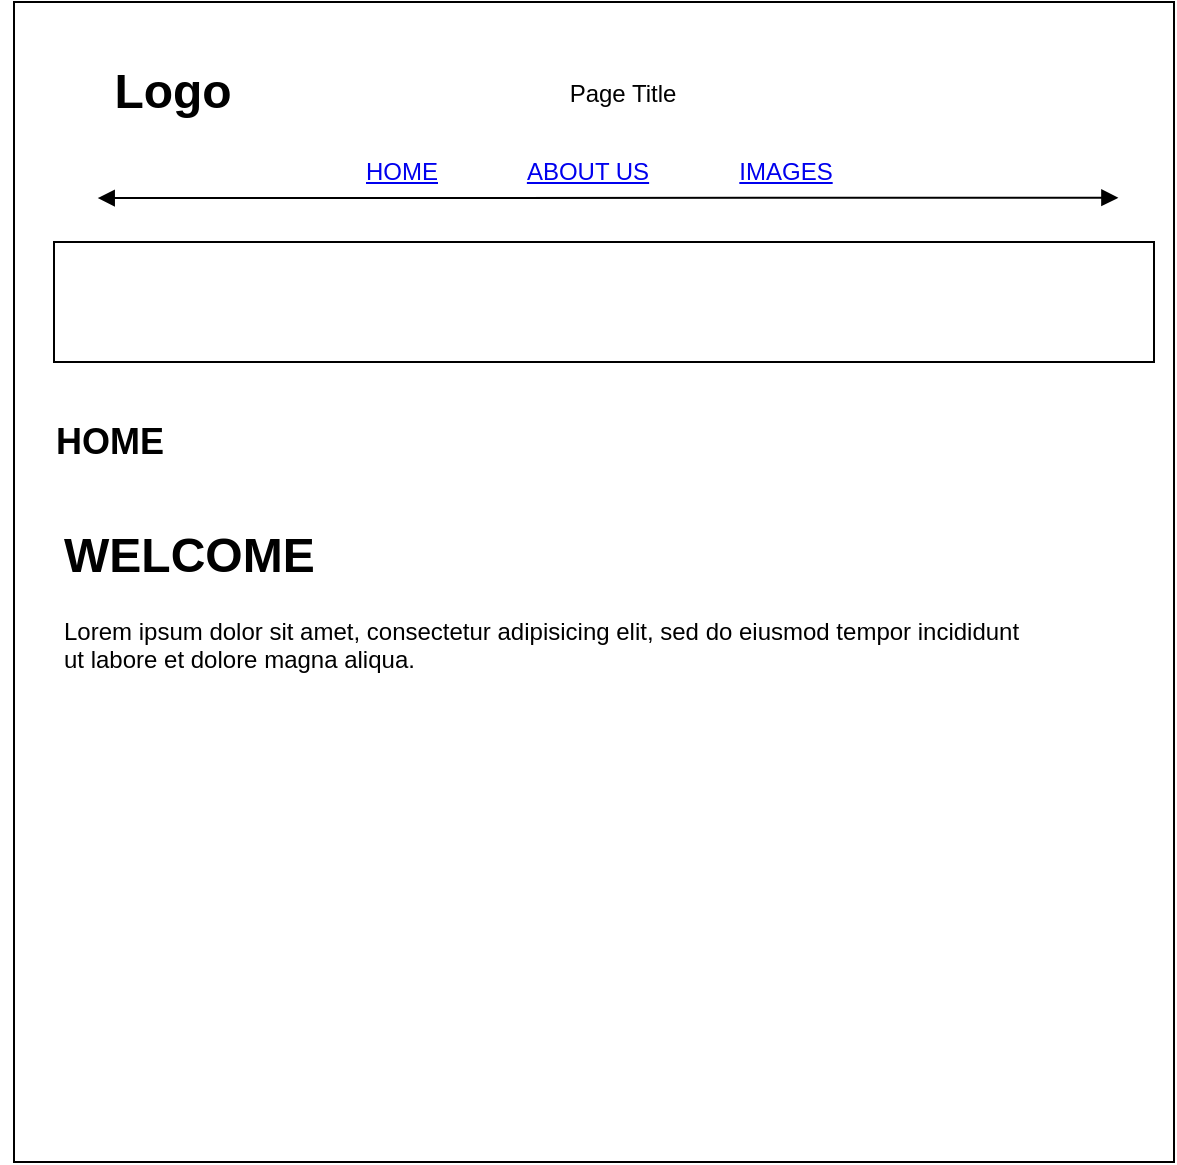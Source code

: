 <mxfile version="23.0.2" type="device" pages="3">
  <diagram name="index home" id="TwugZSBYfs8F28ncjngg">
    <mxGraphModel dx="850" dy="542" grid="1" gridSize="10" guides="1" tooltips="1" connect="1" arrows="1" fold="1" page="1" pageScale="1" pageWidth="850" pageHeight="1100" math="0" shadow="0">
      <root>
        <mxCell id="0" />
        <mxCell id="1" parent="0" />
        <mxCell id="iQCjz6nacZ9eVYwap3GU-1" value="" style="whiteSpace=wrap;html=1;aspect=fixed;" vertex="1" parent="1">
          <mxGeometry x="150" y="60" width="580" height="580" as="geometry" />
        </mxCell>
        <mxCell id="iQCjz6nacZ9eVYwap3GU-2" value="Logo" style="text;strokeColor=none;fillColor=none;html=1;fontSize=24;fontStyle=1;verticalAlign=middle;align=center;" vertex="1" parent="1">
          <mxGeometry x="169" y="70" width="120" height="70" as="geometry" />
        </mxCell>
        <mxCell id="iQCjz6nacZ9eVYwap3GU-5" value="" style="endArrow=block;startArrow=block;endFill=1;startFill=1;html=1;rounded=0;entryX=0.98;entryY=0.163;entryDx=0;entryDy=0;entryPerimeter=0;exitX=0.017;exitY=0.169;exitDx=0;exitDy=0;exitPerimeter=0;" edge="1" parent="1">
          <mxGeometry width="160" relative="1" as="geometry">
            <mxPoint x="191.86" y="158.02" as="sourcePoint" />
            <mxPoint x="702.2" y="157.87" as="targetPoint" />
          </mxGeometry>
        </mxCell>
        <mxCell id="iQCjz6nacZ9eVYwap3GU-6" value="Page Title" style="text;html=1;strokeColor=none;fillColor=none;align=center;verticalAlign=middle;whiteSpace=wrap;rounded=0;" vertex="1" parent="1">
          <mxGeometry x="300" y="91" width="309" height="30" as="geometry" />
        </mxCell>
        <mxCell id="iQCjz6nacZ9eVYwap3GU-8" value="&lt;a href=&quot;data:page/id,TwugZSBYfs8F28ncjngg&quot;&gt;HOME&lt;/a&gt;" style="text;html=1;strokeColor=none;fillColor=none;align=center;verticalAlign=middle;whiteSpace=wrap;rounded=0;" vertex="1" parent="1">
          <mxGeometry x="314" y="130" width="60" height="30" as="geometry" />
        </mxCell>
        <mxCell id="iQCjz6nacZ9eVYwap3GU-9" value="&lt;a href=&quot;data:page/id,BgSbEB77CjOLGkaMeg5j&quot;&gt;ABOUT US&lt;/a&gt;" style="text;html=1;strokeColor=none;fillColor=none;align=center;verticalAlign=middle;whiteSpace=wrap;rounded=0;" vertex="1" parent="1">
          <mxGeometry x="404" y="130" width="66" height="30" as="geometry" />
        </mxCell>
        <mxCell id="iQCjz6nacZ9eVYwap3GU-10" value="&lt;a href=&quot;data:page/id,VS3m_5m4GWpuri-Xy_pb&quot;&gt;IMAGES&lt;/a&gt;" style="text;html=1;strokeColor=none;fillColor=none;align=center;verticalAlign=middle;whiteSpace=wrap;rounded=0;" vertex="1" parent="1">
          <mxGeometry x="506" y="130" width="60" height="30" as="geometry" />
        </mxCell>
        <mxCell id="iQCjz6nacZ9eVYwap3GU-11" value="" style="rounded=0;whiteSpace=wrap;html=1;" vertex="1" parent="1">
          <mxGeometry x="170" y="180" width="550" height="60" as="geometry" />
        </mxCell>
        <mxCell id="9qw8c8VxvNc0lpfrK3QM-1" value="&lt;h2&gt;HOME&lt;/h2&gt;" style="text;html=1;strokeColor=none;fillColor=none;align=center;verticalAlign=middle;whiteSpace=wrap;rounded=0;" vertex="1" parent="1">
          <mxGeometry x="143" y="250" width="110" height="60" as="geometry" />
        </mxCell>
        <mxCell id="9qw8c8VxvNc0lpfrK3QM-2" value="&lt;h1&gt;WELCOME&lt;/h1&gt;&lt;p&gt;Lorem ipsum dolor sit amet, consectetur adipisicing elit, sed do eiusmod tempor incididunt ut labore et dolore magna aliqua.&lt;/p&gt;" style="text;html=1;strokeColor=none;fillColor=none;spacing=5;spacingTop=-20;whiteSpace=wrap;overflow=hidden;rounded=0;" vertex="1" parent="1">
          <mxGeometry x="170" y="317" width="490" height="270" as="geometry" />
        </mxCell>
      </root>
    </mxGraphModel>
  </diagram>
  <diagram id="BgSbEB77CjOLGkaMeg5j" name="About us">
    <mxGraphModel dx="850" dy="542" grid="1" gridSize="10" guides="1" tooltips="1" connect="1" arrows="1" fold="1" page="1" pageScale="1" pageWidth="850" pageHeight="1100" math="0" shadow="0">
      <root>
        <mxCell id="0" />
        <mxCell id="1" parent="0" />
        <mxCell id="T9djfFvylKgX7dIslYpY-1" value="" style="whiteSpace=wrap;html=1;aspect=fixed;" vertex="1" parent="1">
          <mxGeometry x="150" y="60" width="580" height="580" as="geometry" />
        </mxCell>
        <mxCell id="T9djfFvylKgX7dIslYpY-2" value="Logo" style="text;strokeColor=none;fillColor=none;html=1;fontSize=24;fontStyle=1;verticalAlign=middle;align=center;" vertex="1" parent="1">
          <mxGeometry x="169" y="70" width="120" height="70" as="geometry" />
        </mxCell>
        <mxCell id="T9djfFvylKgX7dIslYpY-3" value="" style="endArrow=block;startArrow=block;endFill=1;startFill=1;html=1;rounded=0;entryX=0.98;entryY=0.163;entryDx=0;entryDy=0;entryPerimeter=0;exitX=0.017;exitY=0.169;exitDx=0;exitDy=0;exitPerimeter=0;" edge="1" parent="1">
          <mxGeometry width="160" relative="1" as="geometry">
            <mxPoint x="184.86" y="162.02" as="sourcePoint" />
            <mxPoint x="695.2" y="161.87" as="targetPoint" />
          </mxGeometry>
        </mxCell>
        <mxCell id="T9djfFvylKgX7dIslYpY-4" value="Page Title" style="text;html=1;strokeColor=none;fillColor=none;align=center;verticalAlign=middle;whiteSpace=wrap;rounded=0;" vertex="1" parent="1">
          <mxGeometry x="300" y="91" width="309" height="30" as="geometry" />
        </mxCell>
        <mxCell id="T9djfFvylKgX7dIslYpY-5" value="&lt;a href=&quot;null&quot;&gt;HOME&lt;/a&gt;" style="text;html=1;strokeColor=none;fillColor=none;align=center;verticalAlign=middle;whiteSpace=wrap;rounded=0;" vertex="1" parent="1">
          <mxGeometry x="314" y="130" width="60" height="30" as="geometry" />
        </mxCell>
        <mxCell id="T9djfFvylKgX7dIslYpY-6" value="&lt;a href=&quot;null&quot;&gt;ABOUT US&lt;/a&gt;" style="text;html=1;strokeColor=none;fillColor=none;align=center;verticalAlign=middle;whiteSpace=wrap;rounded=0;" vertex="1" parent="1">
          <mxGeometry x="404" y="130" width="66" height="30" as="geometry" />
        </mxCell>
        <mxCell id="T9djfFvylKgX7dIslYpY-7" value="&lt;a href=&quot;null&quot;&gt;IMAGES&lt;/a&gt;" style="text;html=1;strokeColor=none;fillColor=none;align=center;verticalAlign=middle;whiteSpace=wrap;rounded=0;" vertex="1" parent="1">
          <mxGeometry x="506" y="130" width="60" height="30" as="geometry" />
        </mxCell>
        <mxCell id="T9djfFvylKgX7dIslYpY-8" value="" style="rounded=0;whiteSpace=wrap;html=1;" vertex="1" parent="1">
          <mxGeometry x="170" y="180" width="550" height="60" as="geometry" />
        </mxCell>
        <mxCell id="T9djfFvylKgX7dIslYpY-10" value="&lt;h1&gt;ABOUT US&lt;/h1&gt;&lt;p&gt;Lorem ipsum dolor sit amet, consectetur adipisicing elit, sed do eiusmod tempor incididunt ut labore et dolore magna aliqua.&lt;/p&gt;&lt;p&gt;Lorem ipsum dolor sit amet, consectetur adipisicing elit, sed do eiusmod tempor incididunt ut labore et dolore magna aliqua.&lt;br&gt;&lt;/p&gt;&lt;p&gt;Lorem ipsum dolor sit amet, consectetur adipisicing elit, sed do eiusmod tempor incididunt ut labore et dolore magna aliqua.&lt;br&gt;&lt;/p&gt;" style="text;html=1;strokeColor=none;fillColor=none;spacing=5;spacingTop=-20;whiteSpace=wrap;overflow=hidden;rounded=0;" vertex="1" parent="1">
          <mxGeometry x="192" y="280" width="490" height="270" as="geometry" />
        </mxCell>
      </root>
    </mxGraphModel>
  </diagram>
  <diagram id="VS3m_5m4GWpuri-Xy_pb" name="Images">
    <mxGraphModel dx="850" dy="542" grid="1" gridSize="10" guides="1" tooltips="1" connect="1" arrows="1" fold="1" page="1" pageScale="1" pageWidth="850" pageHeight="1100" math="0" shadow="0">
      <root>
        <mxCell id="0" />
        <mxCell id="1" parent="0" />
        <mxCell id="7jnT0z8d6o-454RAxmfU-1" value="" style="whiteSpace=wrap;html=1;aspect=fixed;" vertex="1" parent="1">
          <mxGeometry x="150" y="60" width="630" height="630" as="geometry" />
        </mxCell>
        <mxCell id="7jnT0z8d6o-454RAxmfU-2" value="Logo" style="text;strokeColor=none;fillColor=none;html=1;fontSize=24;fontStyle=1;verticalAlign=middle;align=center;" vertex="1" parent="1">
          <mxGeometry x="169" y="70" width="120" height="70" as="geometry" />
        </mxCell>
        <mxCell id="7jnT0z8d6o-454RAxmfU-3" value="" style="endArrow=block;startArrow=block;endFill=1;startFill=1;html=1;rounded=0;entryX=0.98;entryY=0.163;entryDx=0;entryDy=0;entryPerimeter=0;exitX=0.017;exitY=0.169;exitDx=0;exitDy=0;exitPerimeter=0;" edge="1" parent="1">
          <mxGeometry width="160" relative="1" as="geometry">
            <mxPoint x="191.86" y="158.02" as="sourcePoint" />
            <mxPoint x="702.2" y="157.87" as="targetPoint" />
          </mxGeometry>
        </mxCell>
        <mxCell id="7jnT0z8d6o-454RAxmfU-4" value="Page Title" style="text;html=1;strokeColor=none;fillColor=none;align=center;verticalAlign=middle;whiteSpace=wrap;rounded=0;" vertex="1" parent="1">
          <mxGeometry x="300" y="91" width="309" height="30" as="geometry" />
        </mxCell>
        <mxCell id="7jnT0z8d6o-454RAxmfU-5" value="&lt;a href=&quot;null&quot;&gt;HOME&lt;/a&gt;" style="text;html=1;strokeColor=none;fillColor=none;align=center;verticalAlign=middle;whiteSpace=wrap;rounded=0;" vertex="1" parent="1">
          <mxGeometry x="314" y="130" width="60" height="30" as="geometry" />
        </mxCell>
        <mxCell id="7jnT0z8d6o-454RAxmfU-6" value="&lt;a href=&quot;null&quot;&gt;ABOUT US&lt;/a&gt;" style="text;html=1;strokeColor=none;fillColor=none;align=center;verticalAlign=middle;whiteSpace=wrap;rounded=0;" vertex="1" parent="1">
          <mxGeometry x="404" y="130" width="66" height="30" as="geometry" />
        </mxCell>
        <mxCell id="7jnT0z8d6o-454RAxmfU-7" value="&lt;a href=&quot;null&quot;&gt;IMAGES&lt;/a&gt;" style="text;html=1;strokeColor=none;fillColor=none;align=center;verticalAlign=middle;whiteSpace=wrap;rounded=0;" vertex="1" parent="1">
          <mxGeometry x="506" y="130" width="60" height="30" as="geometry" />
        </mxCell>
        <mxCell id="7jnT0z8d6o-454RAxmfU-8" value="" style="rounded=0;whiteSpace=wrap;html=1;" vertex="1" parent="1">
          <mxGeometry x="189" y="180" width="550" height="60" as="geometry" />
        </mxCell>
        <mxCell id="7jnT0z8d6o-454RAxmfU-9" value="&lt;h2&gt;IMAGES&lt;/h2&gt;" style="text;html=1;strokeColor=none;fillColor=none;align=center;verticalAlign=middle;whiteSpace=wrap;rounded=0;" vertex="1" parent="1">
          <mxGeometry x="179" y="258" width="110" height="60" as="geometry" />
        </mxCell>
        <mxCell id="7jnT0z8d6o-454RAxmfU-10" value="&lt;h1&gt;&lt;br&gt;&lt;/h1&gt;" style="text;html=1;strokeColor=none;fillColor=none;spacing=5;spacingTop=-20;whiteSpace=wrap;overflow=hidden;rounded=0;" vertex="1" parent="1">
          <mxGeometry x="170" y="310" width="600" height="360" as="geometry" />
        </mxCell>
        <mxCell id="7jnT0z8d6o-454RAxmfU-11" value="" style="line;strokeWidth=4;direction=south;html=1;perimeter=backbonePerimeter;points=[];outlineConnect=0;" vertex="1" parent="1">
          <mxGeometry x="466" y="325" width="10" height="320" as="geometry" />
        </mxCell>
        <mxCell id="7jnT0z8d6o-454RAxmfU-12" value="" style="line;strokeWidth=2;html=1;" vertex="1" parent="1">
          <mxGeometry x="190" y="483.5" width="560" height="10" as="geometry" />
        </mxCell>
        <mxCell id="7jnT0z8d6o-454RAxmfU-13" value="" style="line;strokeWidth=2;html=1;" vertex="1" parent="1">
          <mxGeometry x="190" y="640" width="564" height="10" as="geometry" />
        </mxCell>
        <mxCell id="7jnT0z8d6o-454RAxmfU-14" value="" style="line;strokeWidth=4;direction=south;html=1;perimeter=backbonePerimeter;points=[];outlineConnect=0;" vertex="1" parent="1">
          <mxGeometry x="186" y="327" width="10" height="320" as="geometry" />
        </mxCell>
        <mxCell id="7jnT0z8d6o-454RAxmfU-15" value="" style="line;strokeWidth=4;direction=south;html=1;perimeter=backbonePerimeter;points=[];outlineConnect=0;" vertex="1" parent="1">
          <mxGeometry x="750" y="326" width="10" height="320" as="geometry" />
        </mxCell>
        <mxCell id="7jnT0z8d6o-454RAxmfU-16" value="" style="line;strokeWidth=2;html=1;" vertex="1" parent="1">
          <mxGeometry x="192" y="318" width="564" height="10" as="geometry" />
        </mxCell>
      </root>
    </mxGraphModel>
  </diagram>
</mxfile>

